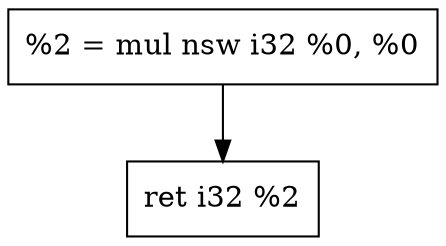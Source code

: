 digraph "DFG for'_Z18car_race_collisioni' function" {
 Node0x55ad3df2a950[shape=record, label="  %2 = mul nsw i32 %0, %0"];
 Node0x55ad3df2a9c0[shape=record, label="  ret i32 %2"];
 Node0x55ad3df2a950 -> Node0x55ad3df2a9c0
}